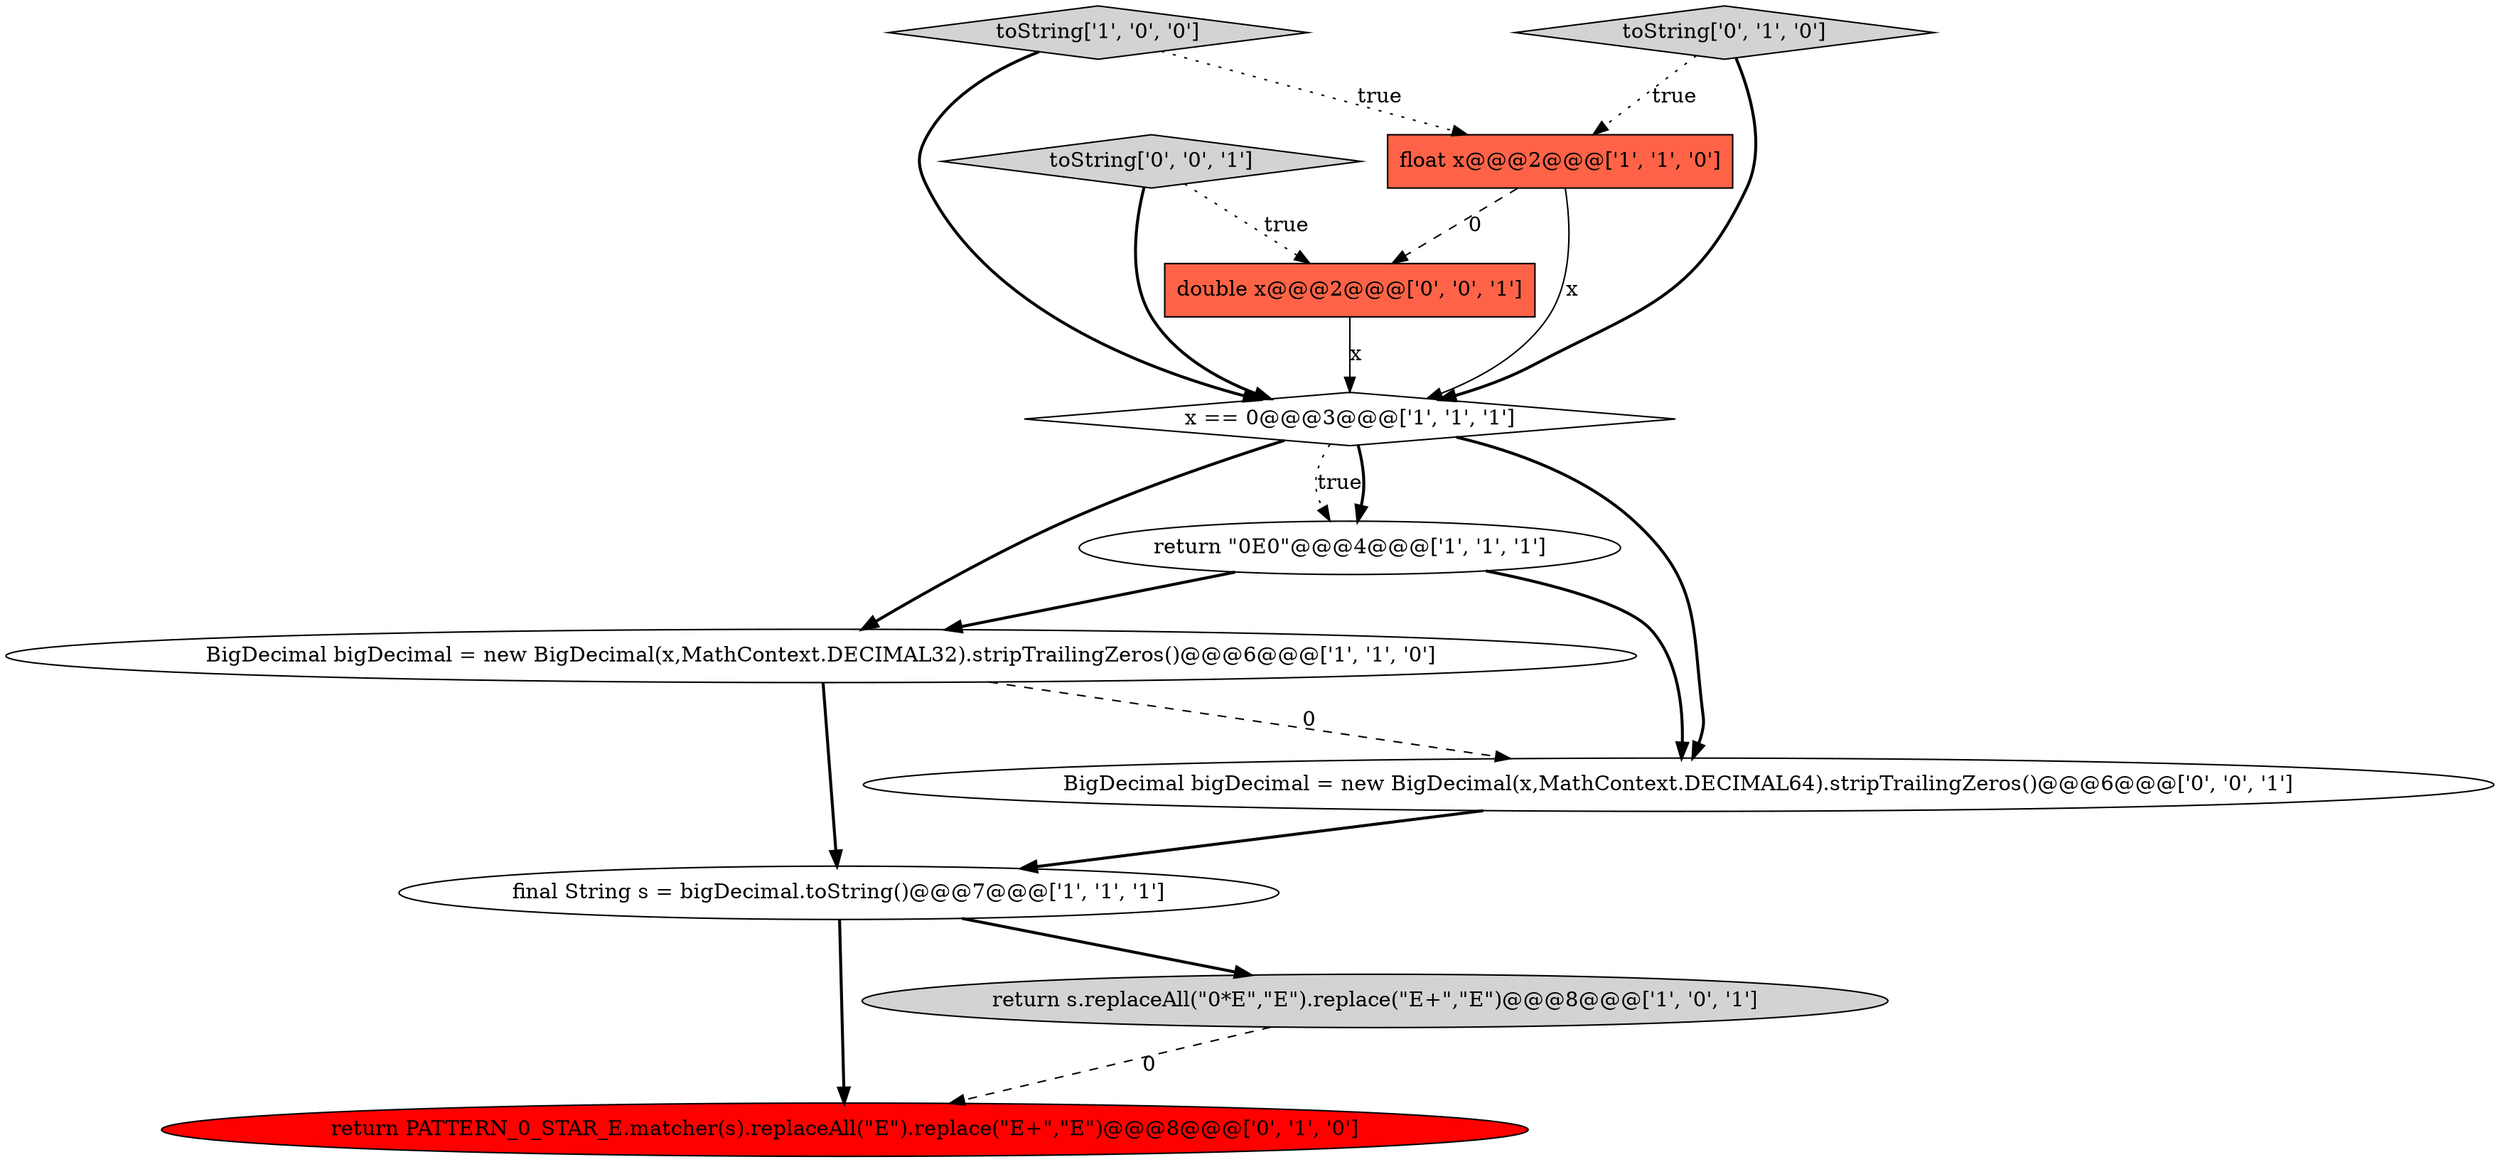 digraph {
10 [style = filled, label = "double x@@@2@@@['0', '0', '1']", fillcolor = tomato, shape = box image = "AAA0AAABBB3BBB"];
9 [style = filled, label = "toString['0', '0', '1']", fillcolor = lightgray, shape = diamond image = "AAA0AAABBB3BBB"];
11 [style = filled, label = "BigDecimal bigDecimal = new BigDecimal(x,MathContext.DECIMAL64).stripTrailingZeros()@@@6@@@['0', '0', '1']", fillcolor = white, shape = ellipse image = "AAA0AAABBB3BBB"];
2 [style = filled, label = "x == 0@@@3@@@['1', '1', '1']", fillcolor = white, shape = diamond image = "AAA0AAABBB1BBB"];
0 [style = filled, label = "return \"0E0\"@@@4@@@['1', '1', '1']", fillcolor = white, shape = ellipse image = "AAA0AAABBB1BBB"];
3 [style = filled, label = "toString['1', '0', '0']", fillcolor = lightgray, shape = diamond image = "AAA0AAABBB1BBB"];
8 [style = filled, label = "toString['0', '1', '0']", fillcolor = lightgray, shape = diamond image = "AAA0AAABBB2BBB"];
7 [style = filled, label = "return PATTERN_0_STAR_E.matcher(s).replaceAll(\"E\").replace(\"E+\",\"E\")@@@8@@@['0', '1', '0']", fillcolor = red, shape = ellipse image = "AAA1AAABBB2BBB"];
1 [style = filled, label = "final String s = bigDecimal.toString()@@@7@@@['1', '1', '1']", fillcolor = white, shape = ellipse image = "AAA0AAABBB1BBB"];
6 [style = filled, label = "BigDecimal bigDecimal = new BigDecimal(x,MathContext.DECIMAL32).stripTrailingZeros()@@@6@@@['1', '1', '0']", fillcolor = white, shape = ellipse image = "AAA0AAABBB1BBB"];
4 [style = filled, label = "return s.replaceAll(\"0*E\",\"E\").replace(\"E+\",\"E\")@@@8@@@['1', '0', '1']", fillcolor = lightgray, shape = ellipse image = "AAA0AAABBB1BBB"];
5 [style = filled, label = "float x@@@2@@@['1', '1', '0']", fillcolor = tomato, shape = box image = "AAA0AAABBB1BBB"];
1->4 [style = bold, label=""];
2->0 [style = dotted, label="true"];
0->6 [style = bold, label=""];
11->1 [style = bold, label=""];
2->6 [style = bold, label=""];
9->2 [style = bold, label=""];
6->11 [style = dashed, label="0"];
0->11 [style = bold, label=""];
1->7 [style = bold, label=""];
6->1 [style = bold, label=""];
2->0 [style = bold, label=""];
3->5 [style = dotted, label="true"];
3->2 [style = bold, label=""];
8->2 [style = bold, label=""];
5->10 [style = dashed, label="0"];
8->5 [style = dotted, label="true"];
4->7 [style = dashed, label="0"];
10->2 [style = solid, label="x"];
5->2 [style = solid, label="x"];
9->10 [style = dotted, label="true"];
2->11 [style = bold, label=""];
}

